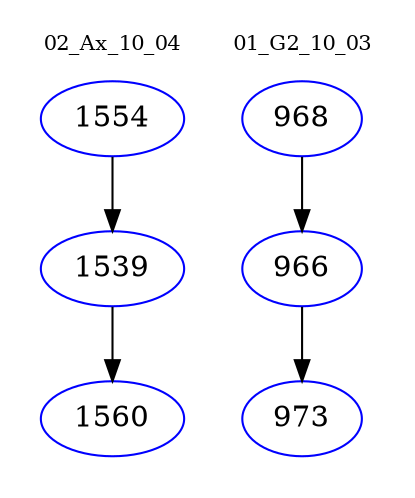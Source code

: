 digraph{
subgraph cluster_0 {
color = white
label = "02_Ax_10_04";
fontsize=10;
T0_1554 [label="1554", color="blue"]
T0_1554 -> T0_1539 [color="black"]
T0_1539 [label="1539", color="blue"]
T0_1539 -> T0_1560 [color="black"]
T0_1560 [label="1560", color="blue"]
}
subgraph cluster_1 {
color = white
label = "01_G2_10_03";
fontsize=10;
T1_968 [label="968", color="blue"]
T1_968 -> T1_966 [color="black"]
T1_966 [label="966", color="blue"]
T1_966 -> T1_973 [color="black"]
T1_973 [label="973", color="blue"]
}
}

